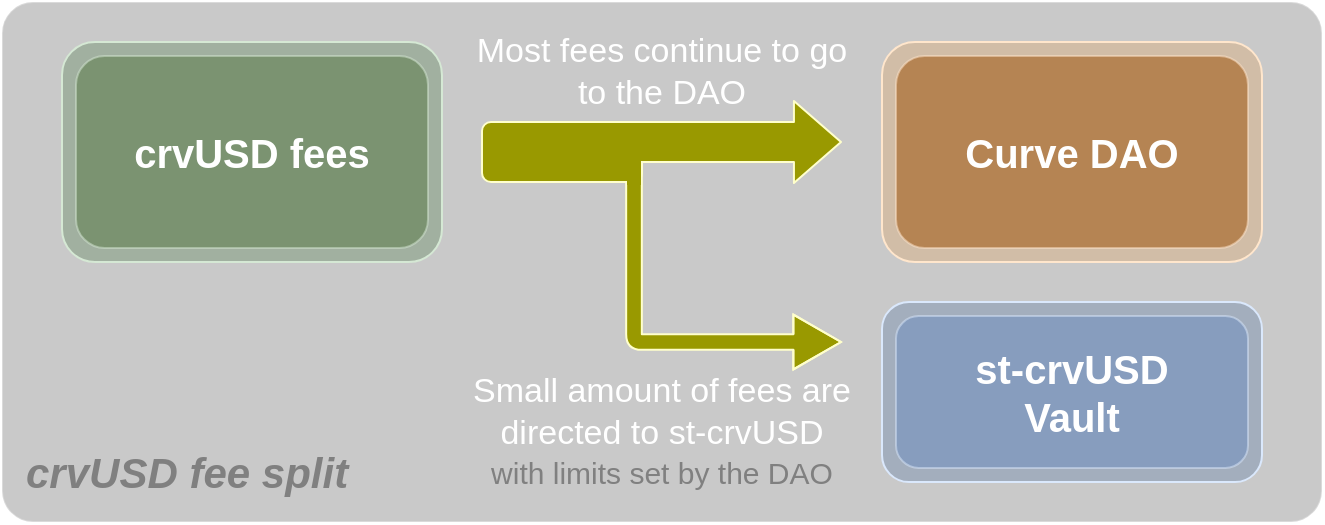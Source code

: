 <mxfile version="21.6.5" type="device">
  <diagram name="Page-1" id="bgyYiAvPLvNy4FUmHqp5">
    <mxGraphModel dx="1364" dy="843" grid="1" gridSize="10" guides="1" tooltips="1" connect="0" arrows="0" fold="1" page="1" pageScale="1" pageWidth="1060" pageHeight="2000" math="0" shadow="0">
      <root>
        <mxCell id="0" />
        <mxCell id="1" parent="0" />
        <mxCell id="nVr5CLo9Lkq46v9ENuNp-1" value="" style="rounded=1;whiteSpace=wrap;html=1;arcSize=6;opacity=30;fillColor=#4D4D4D;movable=1;resizable=1;rotatable=1;deletable=1;editable=1;locked=0;connectable=1;strokeColor=#FFFFFF;" parent="1" vertex="1">
          <mxGeometry x="120" y="90" width="660" height="260" as="geometry" />
        </mxCell>
        <mxCell id="AzGyzANzfNbE8Qy7t4lp-5" value="" style="rounded=1;whiteSpace=wrap;html=1;fontSize=12;fillColor=#A1B0A0;strokeColor=#D5E8D4;strokeWidth=1;fontStyle=1;" parent="1" vertex="1">
          <mxGeometry x="150" y="110" width="190" height="110" as="geometry" />
        </mxCell>
        <mxCell id="AzGyzANzfNbE8Qy7t4lp-8" value="" style="rounded=1;whiteSpace=wrap;html=1;fontSize=12;fillColor=#D1BDA7;strokeColor=#FFE6CC;strokeWidth=1;fontStyle=1;" parent="1" vertex="1">
          <mxGeometry x="560" y="110" width="190" height="110" as="geometry" />
        </mxCell>
        <mxCell id="AzGyzANzfNbE8Qy7t4lp-13" value="" style="rounded=1;whiteSpace=wrap;html=1;fontSize=23;fillColor=#A3AEBD;strokeColor=#DAE8FC;fontStyle=0;align=center;" parent="1" vertex="1">
          <mxGeometry x="560" y="240" width="190" height="90" as="geometry" />
        </mxCell>
        <mxCell id="AzGyzANzfNbE8Qy7t4lp-28" value="" style="group" parent="1" vertex="1" connectable="0">
          <mxGeometry x="360" y="150" width="190" height="200" as="geometry" />
        </mxCell>
        <mxCell id="AzGyzANzfNbE8Qy7t4lp-26" value="" style="shape=flexArrow;endArrow=classic;html=1;rounded=1;width=7.832;endSize=7.605;fillColor=#999900;strokeColor=#FFFFCC;endWidth=18.644;fontSize=12;shadow=0;dashed=0;" parent="AzGyzANzfNbE8Qy7t4lp-28" edge="1">
          <mxGeometry width="50" height="50" relative="1" as="geometry">
            <mxPoint x="76" y="20" as="sourcePoint" />
            <mxPoint x="180" y="110" as="targetPoint" />
            <Array as="points">
              <mxPoint x="76" y="110" />
            </Array>
          </mxGeometry>
        </mxCell>
        <mxCell id="AzGyzANzfNbE8Qy7t4lp-25" value="" style="group" parent="AzGyzANzfNbE8Qy7t4lp-28" vertex="1" connectable="0">
          <mxGeometry width="180" height="31" as="geometry" />
        </mxCell>
        <mxCell id="AzGyzANzfNbE8Qy7t4lp-20" value="" style="rounded=1;whiteSpace=wrap;html=1;fillColor=#999900;strokeColor=#FFFFCC;shadow=0;dashed=0;" parent="AzGyzANzfNbE8Qy7t4lp-25" vertex="1">
          <mxGeometry width="80" height="30" as="geometry" />
        </mxCell>
        <mxCell id="AzGyzANzfNbE8Qy7t4lp-21" value="" style="shape=flexArrow;endArrow=classic;html=1;rounded=1;width=20;endSize=7.511;fillColor=#999900;strokeColor=#FFFFCC;fontSize=12;shadow=0;dashed=0;" parent="AzGyzANzfNbE8Qy7t4lp-25" edge="1">
          <mxGeometry width="50" height="50" relative="1" as="geometry">
            <mxPoint x="70" y="10" as="sourcePoint" />
            <mxPoint x="180" y="10" as="targetPoint" />
          </mxGeometry>
        </mxCell>
        <mxCell id="AzGyzANzfNbE8Qy7t4lp-22" value="" style="rounded=0;whiteSpace=wrap;html=1;fillColor=#999900;strokeColor=#999900;" parent="AzGyzANzfNbE8Qy7t4lp-25" vertex="1">
          <mxGeometry x="70" y="1" width="10" height="18" as="geometry" />
        </mxCell>
        <mxCell id="AzGyzANzfNbE8Qy7t4lp-24" value="" style="rounded=0;whiteSpace=wrap;html=1;fillColor=#999900;strokeColor=#999900;" parent="AzGyzANzfNbE8Qy7t4lp-25" vertex="1">
          <mxGeometry x="73" y="7" width="6" height="24" as="geometry" />
        </mxCell>
        <mxCell id="AzGyzANzfNbE8Qy7t4lp-27" value="" style="rounded=0;whiteSpace=wrap;html=1;fillColor=#999900;strokeColor=#999900;" parent="AzGyzANzfNbE8Qy7t4lp-25" vertex="1">
          <mxGeometry x="68" y="4" width="6" height="24" as="geometry" />
        </mxCell>
        <mxCell id="S6XwvTl8C81hOJvg7Eni-1" value="&lt;span style=&quot;font-size: 17px;&quot;&gt;Small amount of fees are directed to st-crvUSD&lt;br&gt;&lt;/span&gt;" style="text;html=1;strokeColor=none;fillColor=none;align=center;verticalAlign=middle;whiteSpace=wrap;rounded=0;fontColor=#FFFFFF;" parent="AzGyzANzfNbE8Qy7t4lp-28" vertex="1">
          <mxGeometry x="-10" y="130" width="200" height="30" as="geometry" />
        </mxCell>
        <mxCell id="S6XwvTl8C81hOJvg7Eni-2" value="&lt;span style=&quot;font-size: 17px;&quot;&gt;Most fees continue to go to the DAO&lt;/span&gt;" style="text;html=1;strokeColor=none;fillColor=none;align=center;verticalAlign=middle;whiteSpace=wrap;rounded=0;fontColor=#FFFFFF;" parent="1" vertex="1">
          <mxGeometry x="350" y="110" width="200" height="30" as="geometry" />
        </mxCell>
        <mxCell id="S6XwvTl8C81hOJvg7Eni-3" value="&lt;font size=&quot;1&quot; style=&quot;&quot;&gt;&lt;b style=&quot;font-size: 20px;&quot;&gt;crvUSD fees&lt;/b&gt;&lt;/font&gt;" style="rounded=1;whiteSpace=wrap;html=1;fillColor=#577844;strokeColor=#D5E8D4;opacity=50;fontColor=#FFFFFF;" parent="1" vertex="1">
          <mxGeometry x="157" y="117" width="176" height="96" as="geometry" />
        </mxCell>
        <mxCell id="S6XwvTl8C81hOJvg7Eni-5" value="&lt;font style=&quot;font-size: 20px;&quot;&gt;&lt;b&gt;st-crvUSD&lt;br&gt;Vault&lt;br&gt;&lt;/b&gt;&lt;/font&gt;" style="rounded=1;whiteSpace=wrap;html=1;fillColor=#6C8EBF;strokeColor=#DAE8FC;opacity=50;fontColor=#FFFFFF;" parent="1" vertex="1">
          <mxGeometry x="567" y="247" width="176" height="76" as="geometry" />
        </mxCell>
        <mxCell id="fwu5BLkJGspasURcfAsg-2" value="&lt;font style=&quot;font-size: 21px;&quot; color=&quot;#808080&quot;&gt;crvUSD fee split&lt;/font&gt;" style="text;html=1;strokeColor=none;fillColor=none;align=left;verticalAlign=middle;whiteSpace=wrap;rounded=0;fontStyle=3;fontSize=15;fontColor=#999999;" parent="1" vertex="1">
          <mxGeometry x="130" y="310" width="250" height="30" as="geometry" />
        </mxCell>
        <mxCell id="fwu5BLkJGspasURcfAsg-3" value="&lt;font size=&quot;1&quot; style=&quot;&quot;&gt;&lt;b style=&quot;font-size: 20px;&quot;&gt;Curve DAO&lt;/b&gt;&lt;/font&gt;" style="rounded=1;whiteSpace=wrap;html=1;fillColor=#994C00;strokeColor=#FFE6CC;opacity=50;fontColor=#FFFFFF;" parent="1" vertex="1">
          <mxGeometry x="567" y="117" width="176" height="96" as="geometry" />
        </mxCell>
        <mxCell id="fwu5BLkJGspasURcfAsg-4" value="&lt;font color=&quot;#808080&quot; style=&quot;font-size: 15px;&quot;&gt;with limits set by the DAO&lt;/font&gt;" style="text;html=1;strokeColor=none;fillColor=none;align=center;verticalAlign=middle;whiteSpace=wrap;rounded=0;" parent="1" vertex="1">
          <mxGeometry x="350" y="310" width="200" height="30" as="geometry" />
        </mxCell>
      </root>
    </mxGraphModel>
  </diagram>
</mxfile>
